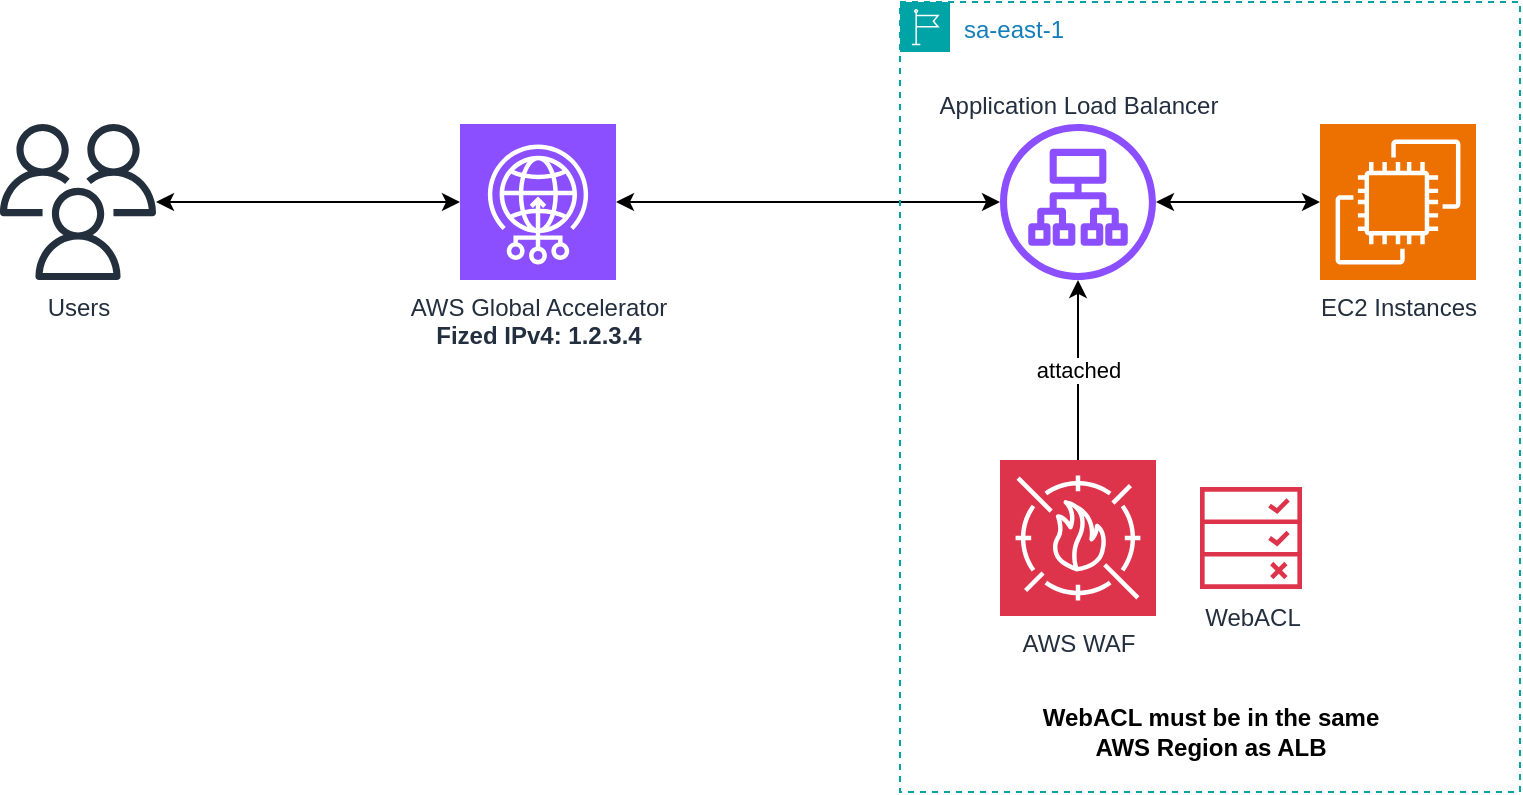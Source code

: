 <mxfile version="26.0.4">
  <diagram name="Page-1" id="pIRNjRb8tWcm5c7OerQU">
    <mxGraphModel dx="1114" dy="1198" grid="1" gridSize="10" guides="1" tooltips="1" connect="1" arrows="1" fold="1" page="1" pageScale="1" pageWidth="850" pageHeight="1100" math="0" shadow="0">
      <root>
        <mxCell id="0" />
        <mxCell id="1" parent="0" />
        <mxCell id="rbmrbKXGU0eJW1unqa-g-26" style="edgeStyle=orthogonalEdgeStyle;rounded=0;orthogonalLoop=1;jettySize=auto;html=1;startArrow=classic;startFill=1;" edge="1" parent="1" source="rbmrbKXGU0eJW1unqa-g-4" target="rbmrbKXGU0eJW1unqa-g-27">
          <mxGeometry relative="1" as="geometry">
            <mxPoint x="502" y="485" as="targetPoint" />
          </mxGeometry>
        </mxCell>
        <mxCell id="rbmrbKXGU0eJW1unqa-g-4" value="AWS Global Accelerator&lt;div&gt;&lt;b&gt;Fized IPv4: 1.2.3.4&lt;/b&gt;&lt;/div&gt;" style="sketch=0;points=[[0,0,0],[0.25,0,0],[0.5,0,0],[0.75,0,0],[1,0,0],[0,1,0],[0.25,1,0],[0.5,1,0],[0.75,1,0],[1,1,0],[0,0.25,0],[0,0.5,0],[0,0.75,0],[1,0.25,0],[1,0.5,0],[1,0.75,0]];outlineConnect=0;fontColor=#232F3E;fillColor=#8C4FFF;strokeColor=#ffffff;dashed=0;verticalLabelPosition=bottom;verticalAlign=top;align=center;html=1;fontSize=12;fontStyle=0;aspect=fixed;shape=mxgraph.aws4.resourceIcon;resIcon=mxgraph.aws4.global_accelerator;" vertex="1" parent="1">
          <mxGeometry x="270" y="446" width="78" height="78" as="geometry" />
        </mxCell>
        <mxCell id="rbmrbKXGU0eJW1unqa-g-17" value="sa-east-1" style="points=[[0,0],[0.25,0],[0.5,0],[0.75,0],[1,0],[1,0.25],[1,0.5],[1,0.75],[1,1],[0.75,1],[0.5,1],[0.25,1],[0,1],[0,0.75],[0,0.5],[0,0.25]];outlineConnect=0;gradientColor=none;html=1;whiteSpace=wrap;fontSize=12;fontStyle=0;container=1;pointerEvents=0;collapsible=0;recursiveResize=0;shape=mxgraph.aws4.group;grIcon=mxgraph.aws4.group_region;strokeColor=#00A4A6;fillColor=none;verticalAlign=top;align=left;spacingLeft=30;fontColor=#147EBA;dashed=1;" vertex="1" parent="1">
          <mxGeometry x="490" y="385" width="310" height="395" as="geometry" />
        </mxCell>
        <mxCell id="rbmrbKXGU0eJW1unqa-g-32" value="attached" style="edgeStyle=orthogonalEdgeStyle;rounded=0;orthogonalLoop=1;jettySize=auto;html=1;" edge="1" parent="rbmrbKXGU0eJW1unqa-g-17" source="rbmrbKXGU0eJW1unqa-g-31" target="rbmrbKXGU0eJW1unqa-g-27">
          <mxGeometry relative="1" as="geometry" />
        </mxCell>
        <mxCell id="rbmrbKXGU0eJW1unqa-g-27" value="Application Load Balancer" style="sketch=0;outlineConnect=0;fontColor=#232F3E;gradientColor=none;fillColor=#8C4FFF;strokeColor=none;dashed=0;verticalLabelPosition=top;verticalAlign=bottom;align=center;html=1;fontSize=12;fontStyle=0;aspect=fixed;pointerEvents=1;shape=mxgraph.aws4.application_load_balancer;labelPosition=center;" vertex="1" parent="rbmrbKXGU0eJW1unqa-g-17">
          <mxGeometry x="50" y="61" width="78" height="78" as="geometry" />
        </mxCell>
        <mxCell id="rbmrbKXGU0eJW1unqa-g-28" value="EC2 Instances" style="sketch=0;points=[[0,0,0],[0.25,0,0],[0.5,0,0],[0.75,0,0],[1,0,0],[0,1,0],[0.25,1,0],[0.5,1,0],[0.75,1,0],[1,1,0],[0,0.25,0],[0,0.5,0],[0,0.75,0],[1,0.25,0],[1,0.5,0],[1,0.75,0]];outlineConnect=0;fontColor=#232F3E;fillColor=#ED7100;strokeColor=#ffffff;dashed=0;verticalLabelPosition=bottom;verticalAlign=top;align=center;html=1;fontSize=12;fontStyle=0;aspect=fixed;shape=mxgraph.aws4.resourceIcon;resIcon=mxgraph.aws4.ec2;" vertex="1" parent="rbmrbKXGU0eJW1unqa-g-17">
          <mxGeometry x="210" y="61" width="78" height="78" as="geometry" />
        </mxCell>
        <mxCell id="rbmrbKXGU0eJW1unqa-g-30" style="edgeStyle=orthogonalEdgeStyle;rounded=0;orthogonalLoop=1;jettySize=auto;html=1;entryX=0;entryY=0.5;entryDx=0;entryDy=0;entryPerimeter=0;startArrow=classic;startFill=1;" edge="1" parent="rbmrbKXGU0eJW1unqa-g-17" source="rbmrbKXGU0eJW1unqa-g-27" target="rbmrbKXGU0eJW1unqa-g-28">
          <mxGeometry relative="1" as="geometry" />
        </mxCell>
        <mxCell id="rbmrbKXGU0eJW1unqa-g-31" value="AWS WAF" style="sketch=0;points=[[0,0,0],[0.25,0,0],[0.5,0,0],[0.75,0,0],[1,0,0],[0,1,0],[0.25,1,0],[0.5,1,0],[0.75,1,0],[1,1,0],[0,0.25,0],[0,0.5,0],[0,0.75,0],[1,0.25,0],[1,0.5,0],[1,0.75,0]];outlineConnect=0;fontColor=#232F3E;fillColor=#DD344C;strokeColor=#ffffff;dashed=0;verticalLabelPosition=bottom;verticalAlign=top;align=center;html=1;fontSize=12;fontStyle=0;aspect=fixed;shape=mxgraph.aws4.resourceIcon;resIcon=mxgraph.aws4.waf;" vertex="1" parent="rbmrbKXGU0eJW1unqa-g-17">
          <mxGeometry x="50" y="229" width="78" height="78" as="geometry" />
        </mxCell>
        <mxCell id="rbmrbKXGU0eJW1unqa-g-33" value="WebACL" style="sketch=0;outlineConnect=0;fontColor=#232F3E;gradientColor=none;fillColor=#DD344C;strokeColor=none;dashed=0;verticalLabelPosition=bottom;verticalAlign=top;align=center;html=1;fontSize=12;fontStyle=0;aspect=fixed;pointerEvents=1;shape=mxgraph.aws4.waf_rule;" vertex="1" parent="rbmrbKXGU0eJW1unqa-g-17">
          <mxGeometry x="150" y="242.5" width="51" height="51" as="geometry" />
        </mxCell>
        <mxCell id="rbmrbKXGU0eJW1unqa-g-34" value="WebACL must be in the same&lt;div&gt;AWS Region as ALB&lt;/div&gt;" style="text;html=1;align=center;verticalAlign=middle;resizable=0;points=[];autosize=1;strokeColor=none;fillColor=none;fontStyle=1" vertex="1" parent="rbmrbKXGU0eJW1unqa-g-17">
          <mxGeometry x="65" y="345" width="180" height="40" as="geometry" />
        </mxCell>
        <mxCell id="rbmrbKXGU0eJW1unqa-g-24" style="edgeStyle=orthogonalEdgeStyle;rounded=0;orthogonalLoop=1;jettySize=auto;html=1;startArrow=classic;startFill=1;" edge="1" parent="1" source="rbmrbKXGU0eJW1unqa-g-25" target="rbmrbKXGU0eJW1unqa-g-4">
          <mxGeometry relative="1" as="geometry" />
        </mxCell>
        <mxCell id="rbmrbKXGU0eJW1unqa-g-25" value="Users" style="sketch=0;outlineConnect=0;fontColor=#232F3E;gradientColor=none;fillColor=#232F3D;strokeColor=none;dashed=0;verticalLabelPosition=bottom;verticalAlign=top;align=center;html=1;fontSize=12;fontStyle=0;aspect=fixed;pointerEvents=1;shape=mxgraph.aws4.users;" vertex="1" parent="1">
          <mxGeometry x="40" y="446" width="78" height="78" as="geometry" />
        </mxCell>
      </root>
    </mxGraphModel>
  </diagram>
</mxfile>
